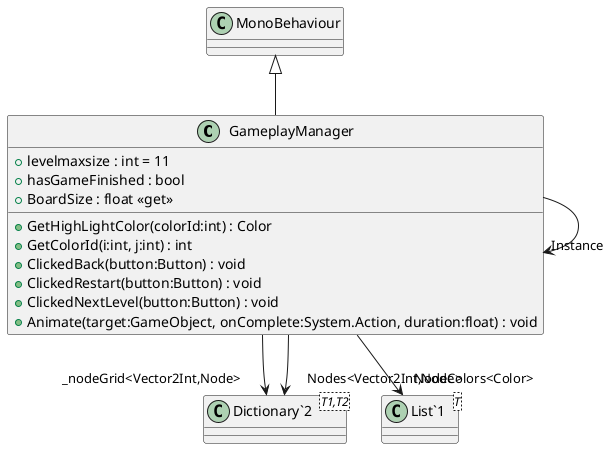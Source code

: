 @startuml
class GameplayManager {
    + levelmaxsize : int = 11
    + hasGameFinished : bool
    + BoardSize : float <<get>>
    + GetHighLightColor(colorId:int) : Color
    + GetColorId(i:int, j:int) : int
    + ClickedBack(button:Button) : void
    + ClickedRestart(button:Button) : void
    + ClickedNextLevel(button:Button) : void
    + Animate(target:GameObject, onComplete:System.Action, duration:float) : void
}
class "Dictionary`2"<T1,T2> {
}
class "List`1"<T> {
}
MonoBehaviour <|-- GameplayManager
GameplayManager --> "Instance" GameplayManager
GameplayManager --> "_nodeGrid<Vector2Int,Node>" "Dictionary`2"
GameplayManager --> "Nodes<Vector2Int,Node>" "Dictionary`2"
GameplayManager --> "NodeColors<Color>" "List`1"
@enduml
